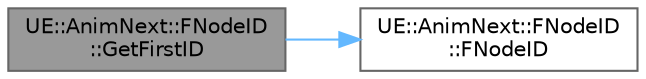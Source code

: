 digraph "UE::AnimNext::FNodeID::GetFirstID"
{
 // INTERACTIVE_SVG=YES
 // LATEX_PDF_SIZE
  bgcolor="transparent";
  edge [fontname=Helvetica,fontsize=10,labelfontname=Helvetica,labelfontsize=10];
  node [fontname=Helvetica,fontsize=10,shape=box,height=0.2,width=0.4];
  rankdir="LR";
  Node1 [id="Node000001",label="UE::AnimNext::FNodeID\l::GetFirstID",height=0.2,width=0.4,color="gray40", fillcolor="grey60", style="filled", fontcolor="black",tooltip=" "];
  Node1 -> Node2 [id="edge1_Node000001_Node000002",color="steelblue1",style="solid",tooltip=" "];
  Node2 [id="Node000002",label="UE::AnimNext::FNodeID\l::FNodeID",height=0.2,width=0.4,color="grey40", fillcolor="white", style="filled",URL="$da/d0a/structUE_1_1AnimNext_1_1FNodeID.html#ac694e948819b88824cf115d515ce1f31",tooltip=" "];
}
